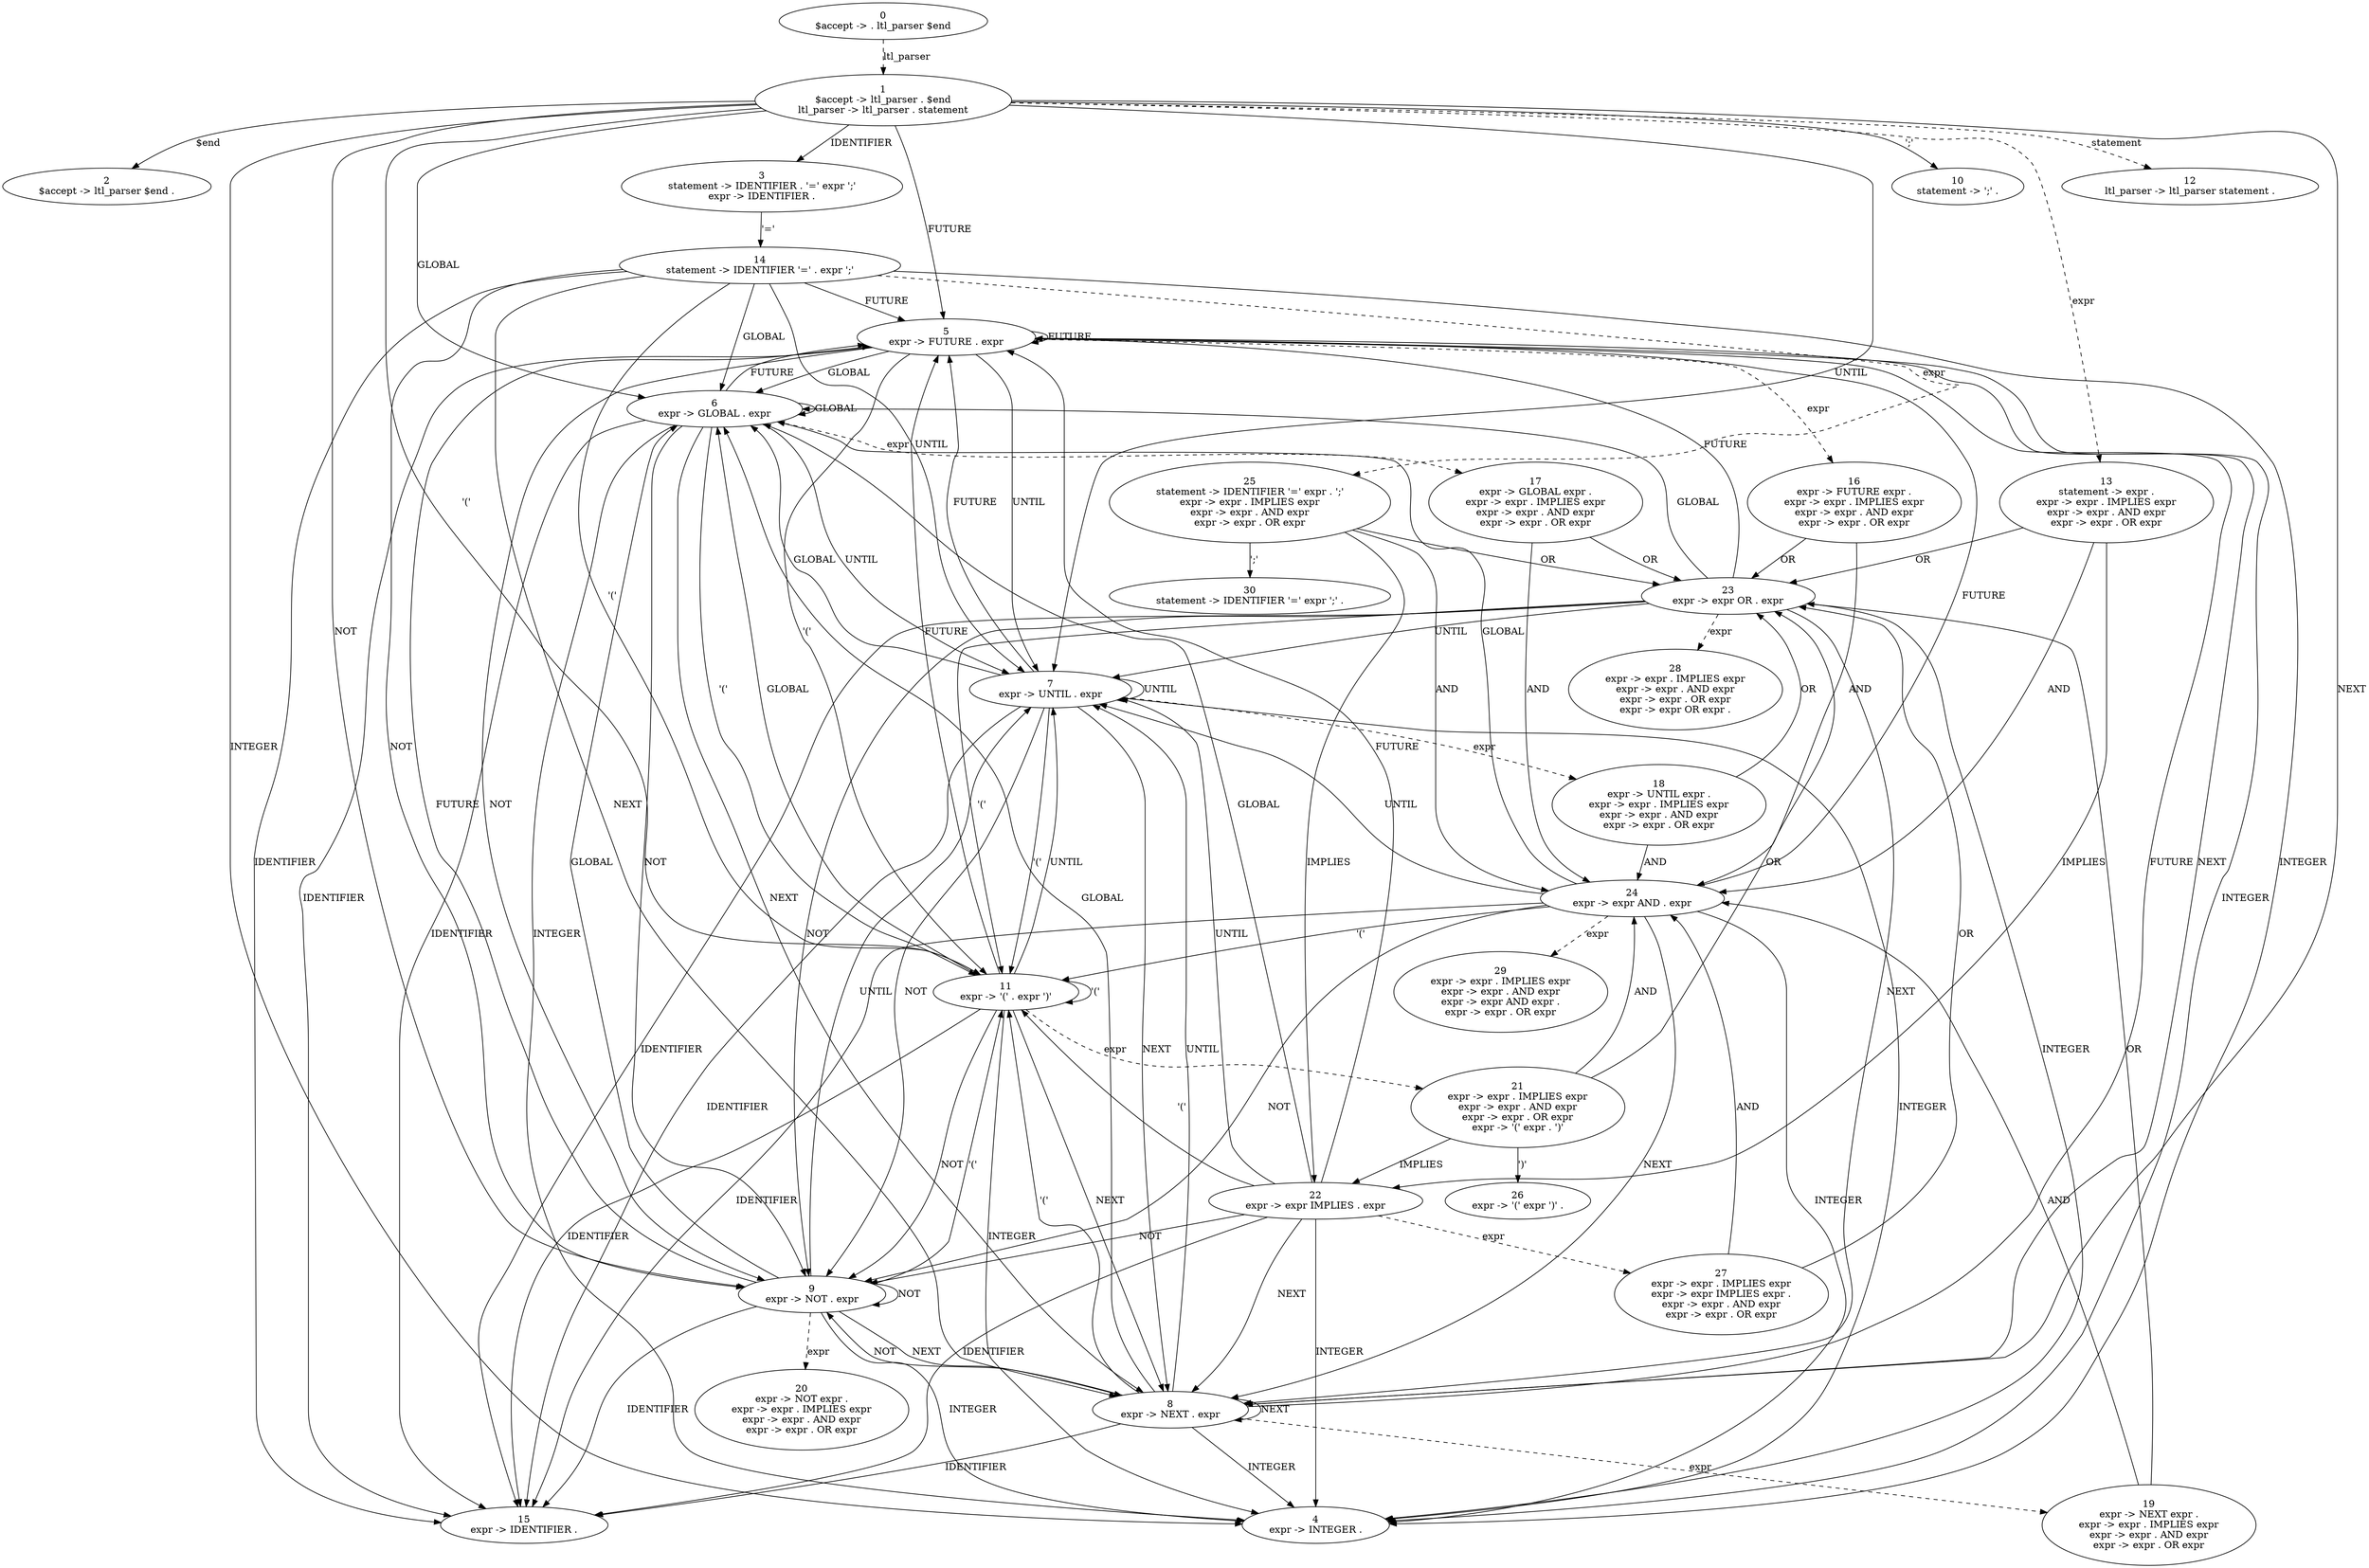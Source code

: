 // Generated by GNU Bison 2.5.
// Report bugs to <bug-bison@gnu.org>.
// Home page: <http://www.gnu.org/software/bison/>.

digraph "ltl_parser.y"
{
  0 [label="0\n$accept -> . ltl_parser $end"]
  0 -> 1 [style=dashed label="ltl_parser"]
  1 [label="1\n$accept -> ltl_parser . $end\nltl_parser -> ltl_parser . statement"]
  1 -> 2 [style=solid label="$end"]
  1 -> 3 [style=solid label="IDENTIFIER"]
  1 -> 4 [style=solid label="INTEGER"]
  1 -> 5 [style=solid label="FUTURE"]
  1 -> 6 [style=solid label="GLOBAL"]
  1 -> 7 [style=solid label="UNTIL"]
  1 -> 8 [style=solid label="NEXT"]
  1 -> 9 [style=solid label="NOT"]
  1 -> 10 [style=solid label="';'"]
  1 -> 11 [style=solid label="'('"]
  1 -> 12 [style=dashed label="statement"]
  1 -> 13 [style=dashed label="expr"]
  2 [label="2\n$accept -> ltl_parser $end ."]
  3 [label="3\nstatement -> IDENTIFIER . '=' expr ';'\nexpr -> IDENTIFIER ."]
  3 -> 14 [style=solid label="'='"]
  4 [label="4\nexpr -> INTEGER ."]
  5 [label="5\nexpr -> FUTURE . expr"]
  5 -> 15 [style=solid label="IDENTIFIER"]
  5 -> 4 [style=solid label="INTEGER"]
  5 -> 5 [style=solid label="FUTURE"]
  5 -> 6 [style=solid label="GLOBAL"]
  5 -> 7 [style=solid label="UNTIL"]
  5 -> 8 [style=solid label="NEXT"]
  5 -> 9 [style=solid label="NOT"]
  5 -> 11 [style=solid label="'('"]
  5 -> 16 [style=dashed label="expr"]
  6 [label="6\nexpr -> GLOBAL . expr"]
  6 -> 15 [style=solid label="IDENTIFIER"]
  6 -> 4 [style=solid label="INTEGER"]
  6 -> 5 [style=solid label="FUTURE"]
  6 -> 6 [style=solid label="GLOBAL"]
  6 -> 7 [style=solid label="UNTIL"]
  6 -> 8 [style=solid label="NEXT"]
  6 -> 9 [style=solid label="NOT"]
  6 -> 11 [style=solid label="'('"]
  6 -> 17 [style=dashed label="expr"]
  7 [label="7\nexpr -> UNTIL . expr"]
  7 -> 15 [style=solid label="IDENTIFIER"]
  7 -> 4 [style=solid label="INTEGER"]
  7 -> 5 [style=solid label="FUTURE"]
  7 -> 6 [style=solid label="GLOBAL"]
  7 -> 7 [style=solid label="UNTIL"]
  7 -> 8 [style=solid label="NEXT"]
  7 -> 9 [style=solid label="NOT"]
  7 -> 11 [style=solid label="'('"]
  7 -> 18 [style=dashed label="expr"]
  8 [label="8\nexpr -> NEXT . expr"]
  8 -> 15 [style=solid label="IDENTIFIER"]
  8 -> 4 [style=solid label="INTEGER"]
  8 -> 5 [style=solid label="FUTURE"]
  8 -> 6 [style=solid label="GLOBAL"]
  8 -> 7 [style=solid label="UNTIL"]
  8 -> 8 [style=solid label="NEXT"]
  8 -> 9 [style=solid label="NOT"]
  8 -> 11 [style=solid label="'('"]
  8 -> 19 [style=dashed label="expr"]
  9 [label="9\nexpr -> NOT . expr"]
  9 -> 15 [style=solid label="IDENTIFIER"]
  9 -> 4 [style=solid label="INTEGER"]
  9 -> 5 [style=solid label="FUTURE"]
  9 -> 6 [style=solid label="GLOBAL"]
  9 -> 7 [style=solid label="UNTIL"]
  9 -> 8 [style=solid label="NEXT"]
  9 -> 9 [style=solid label="NOT"]
  9 -> 11 [style=solid label="'('"]
  9 -> 20 [style=dashed label="expr"]
  10 [label="10\nstatement -> ';' ."]
  11 [label="11\nexpr -> '(' . expr ')'"]
  11 -> 15 [style=solid label="IDENTIFIER"]
  11 -> 4 [style=solid label="INTEGER"]
  11 -> 5 [style=solid label="FUTURE"]
  11 -> 6 [style=solid label="GLOBAL"]
  11 -> 7 [style=solid label="UNTIL"]
  11 -> 8 [style=solid label="NEXT"]
  11 -> 9 [style=solid label="NOT"]
  11 -> 11 [style=solid label="'('"]
  11 -> 21 [style=dashed label="expr"]
  12 [label="12\nltl_parser -> ltl_parser statement ."]
  13 [label="13\nstatement -> expr .\nexpr -> expr . IMPLIES expr\nexpr -> expr . AND expr\nexpr -> expr . OR expr"]
  13 -> 22 [style=solid label="IMPLIES"]
  13 -> 23 [style=solid label="OR"]
  13 -> 24 [style=solid label="AND"]
  14 [label="14\nstatement -> IDENTIFIER '=' . expr ';'"]
  14 -> 15 [style=solid label="IDENTIFIER"]
  14 -> 4 [style=solid label="INTEGER"]
  14 -> 5 [style=solid label="FUTURE"]
  14 -> 6 [style=solid label="GLOBAL"]
  14 -> 7 [style=solid label="UNTIL"]
  14 -> 8 [style=solid label="NEXT"]
  14 -> 9 [style=solid label="NOT"]
  14 -> 11 [style=solid label="'('"]
  14 -> 25 [style=dashed label="expr"]
  15 [label="15\nexpr -> IDENTIFIER ."]
  16 [label="16\nexpr -> FUTURE expr .\nexpr -> expr . IMPLIES expr\nexpr -> expr . AND expr\nexpr -> expr . OR expr"]
  16 -> 23 [style=solid label="OR"]
  16 -> 24 [style=solid label="AND"]
  17 [label="17\nexpr -> GLOBAL expr .\nexpr -> expr . IMPLIES expr\nexpr -> expr . AND expr\nexpr -> expr . OR expr"]
  17 -> 23 [style=solid label="OR"]
  17 -> 24 [style=solid label="AND"]
  18 [label="18\nexpr -> UNTIL expr .\nexpr -> expr . IMPLIES expr\nexpr -> expr . AND expr\nexpr -> expr . OR expr"]
  18 -> 23 [style=solid label="OR"]
  18 -> 24 [style=solid label="AND"]
  19 [label="19\nexpr -> NEXT expr .\nexpr -> expr . IMPLIES expr\nexpr -> expr . AND expr\nexpr -> expr . OR expr"]
  19 -> 23 [style=solid label="OR"]
  19 -> 24 [style=solid label="AND"]
  20 [label="20\nexpr -> NOT expr .\nexpr -> expr . IMPLIES expr\nexpr -> expr . AND expr\nexpr -> expr . OR expr"]
  21 [label="21\nexpr -> expr . IMPLIES expr\nexpr -> expr . AND expr\nexpr -> expr . OR expr\nexpr -> '(' expr . ')'"]
  21 -> 22 [style=solid label="IMPLIES"]
  21 -> 23 [style=solid label="OR"]
  21 -> 24 [style=solid label="AND"]
  21 -> 26 [style=solid label="')'"]
  22 [label="22\nexpr -> expr IMPLIES . expr"]
  22 -> 15 [style=solid label="IDENTIFIER"]
  22 -> 4 [style=solid label="INTEGER"]
  22 -> 5 [style=solid label="FUTURE"]
  22 -> 6 [style=solid label="GLOBAL"]
  22 -> 7 [style=solid label="UNTIL"]
  22 -> 8 [style=solid label="NEXT"]
  22 -> 9 [style=solid label="NOT"]
  22 -> 11 [style=solid label="'('"]
  22 -> 27 [style=dashed label="expr"]
  23 [label="23\nexpr -> expr OR . expr"]
  23 -> 15 [style=solid label="IDENTIFIER"]
  23 -> 4 [style=solid label="INTEGER"]
  23 -> 5 [style=solid label="FUTURE"]
  23 -> 6 [style=solid label="GLOBAL"]
  23 -> 7 [style=solid label="UNTIL"]
  23 -> 8 [style=solid label="NEXT"]
  23 -> 9 [style=solid label="NOT"]
  23 -> 11 [style=solid label="'('"]
  23 -> 28 [style=dashed label="expr"]
  24 [label="24\nexpr -> expr AND . expr"]
  24 -> 15 [style=solid label="IDENTIFIER"]
  24 -> 4 [style=solid label="INTEGER"]
  24 -> 5 [style=solid label="FUTURE"]
  24 -> 6 [style=solid label="GLOBAL"]
  24 -> 7 [style=solid label="UNTIL"]
  24 -> 8 [style=solid label="NEXT"]
  24 -> 9 [style=solid label="NOT"]
  24 -> 11 [style=solid label="'('"]
  24 -> 29 [style=dashed label="expr"]
  25 [label="25\nstatement -> IDENTIFIER '=' expr . ';'\nexpr -> expr . IMPLIES expr\nexpr -> expr . AND expr\nexpr -> expr . OR expr"]
  25 -> 22 [style=solid label="IMPLIES"]
  25 -> 23 [style=solid label="OR"]
  25 -> 24 [style=solid label="AND"]
  25 -> 30 [style=solid label="';'"]
  26 [label="26\nexpr -> '(' expr ')' ."]
  27 [label="27\nexpr -> expr . IMPLIES expr\nexpr -> expr IMPLIES expr .\nexpr -> expr . AND expr\nexpr -> expr . OR expr"]
  27 -> 23 [style=solid label="OR"]
  27 -> 24 [style=solid label="AND"]
  28 [label="28\nexpr -> expr . IMPLIES expr\nexpr -> expr . AND expr\nexpr -> expr . OR expr\nexpr -> expr OR expr ."]
  29 [label="29\nexpr -> expr . IMPLIES expr\nexpr -> expr . AND expr\nexpr -> expr AND expr .\nexpr -> expr . OR expr"]
  30 [label="30\nstatement -> IDENTIFIER '=' expr ';' ."]
}
